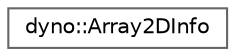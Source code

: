 digraph "Graphical Class Hierarchy"
{
 // LATEX_PDF_SIZE
  bgcolor="transparent";
  edge [fontname=Helvetica,fontsize=10,labelfontname=Helvetica,labelfontsize=10];
  node [fontname=Helvetica,fontsize=10,shape=box,height=0.2,width=0.4];
  rankdir="LR";
  Node0 [id="Node000000",label="dyno::Array2DInfo",height=0.2,width=0.4,color="grey40", fillcolor="white", style="filled",URL="$structdyno_1_1_array2_d_info.html",tooltip=" "];
}
